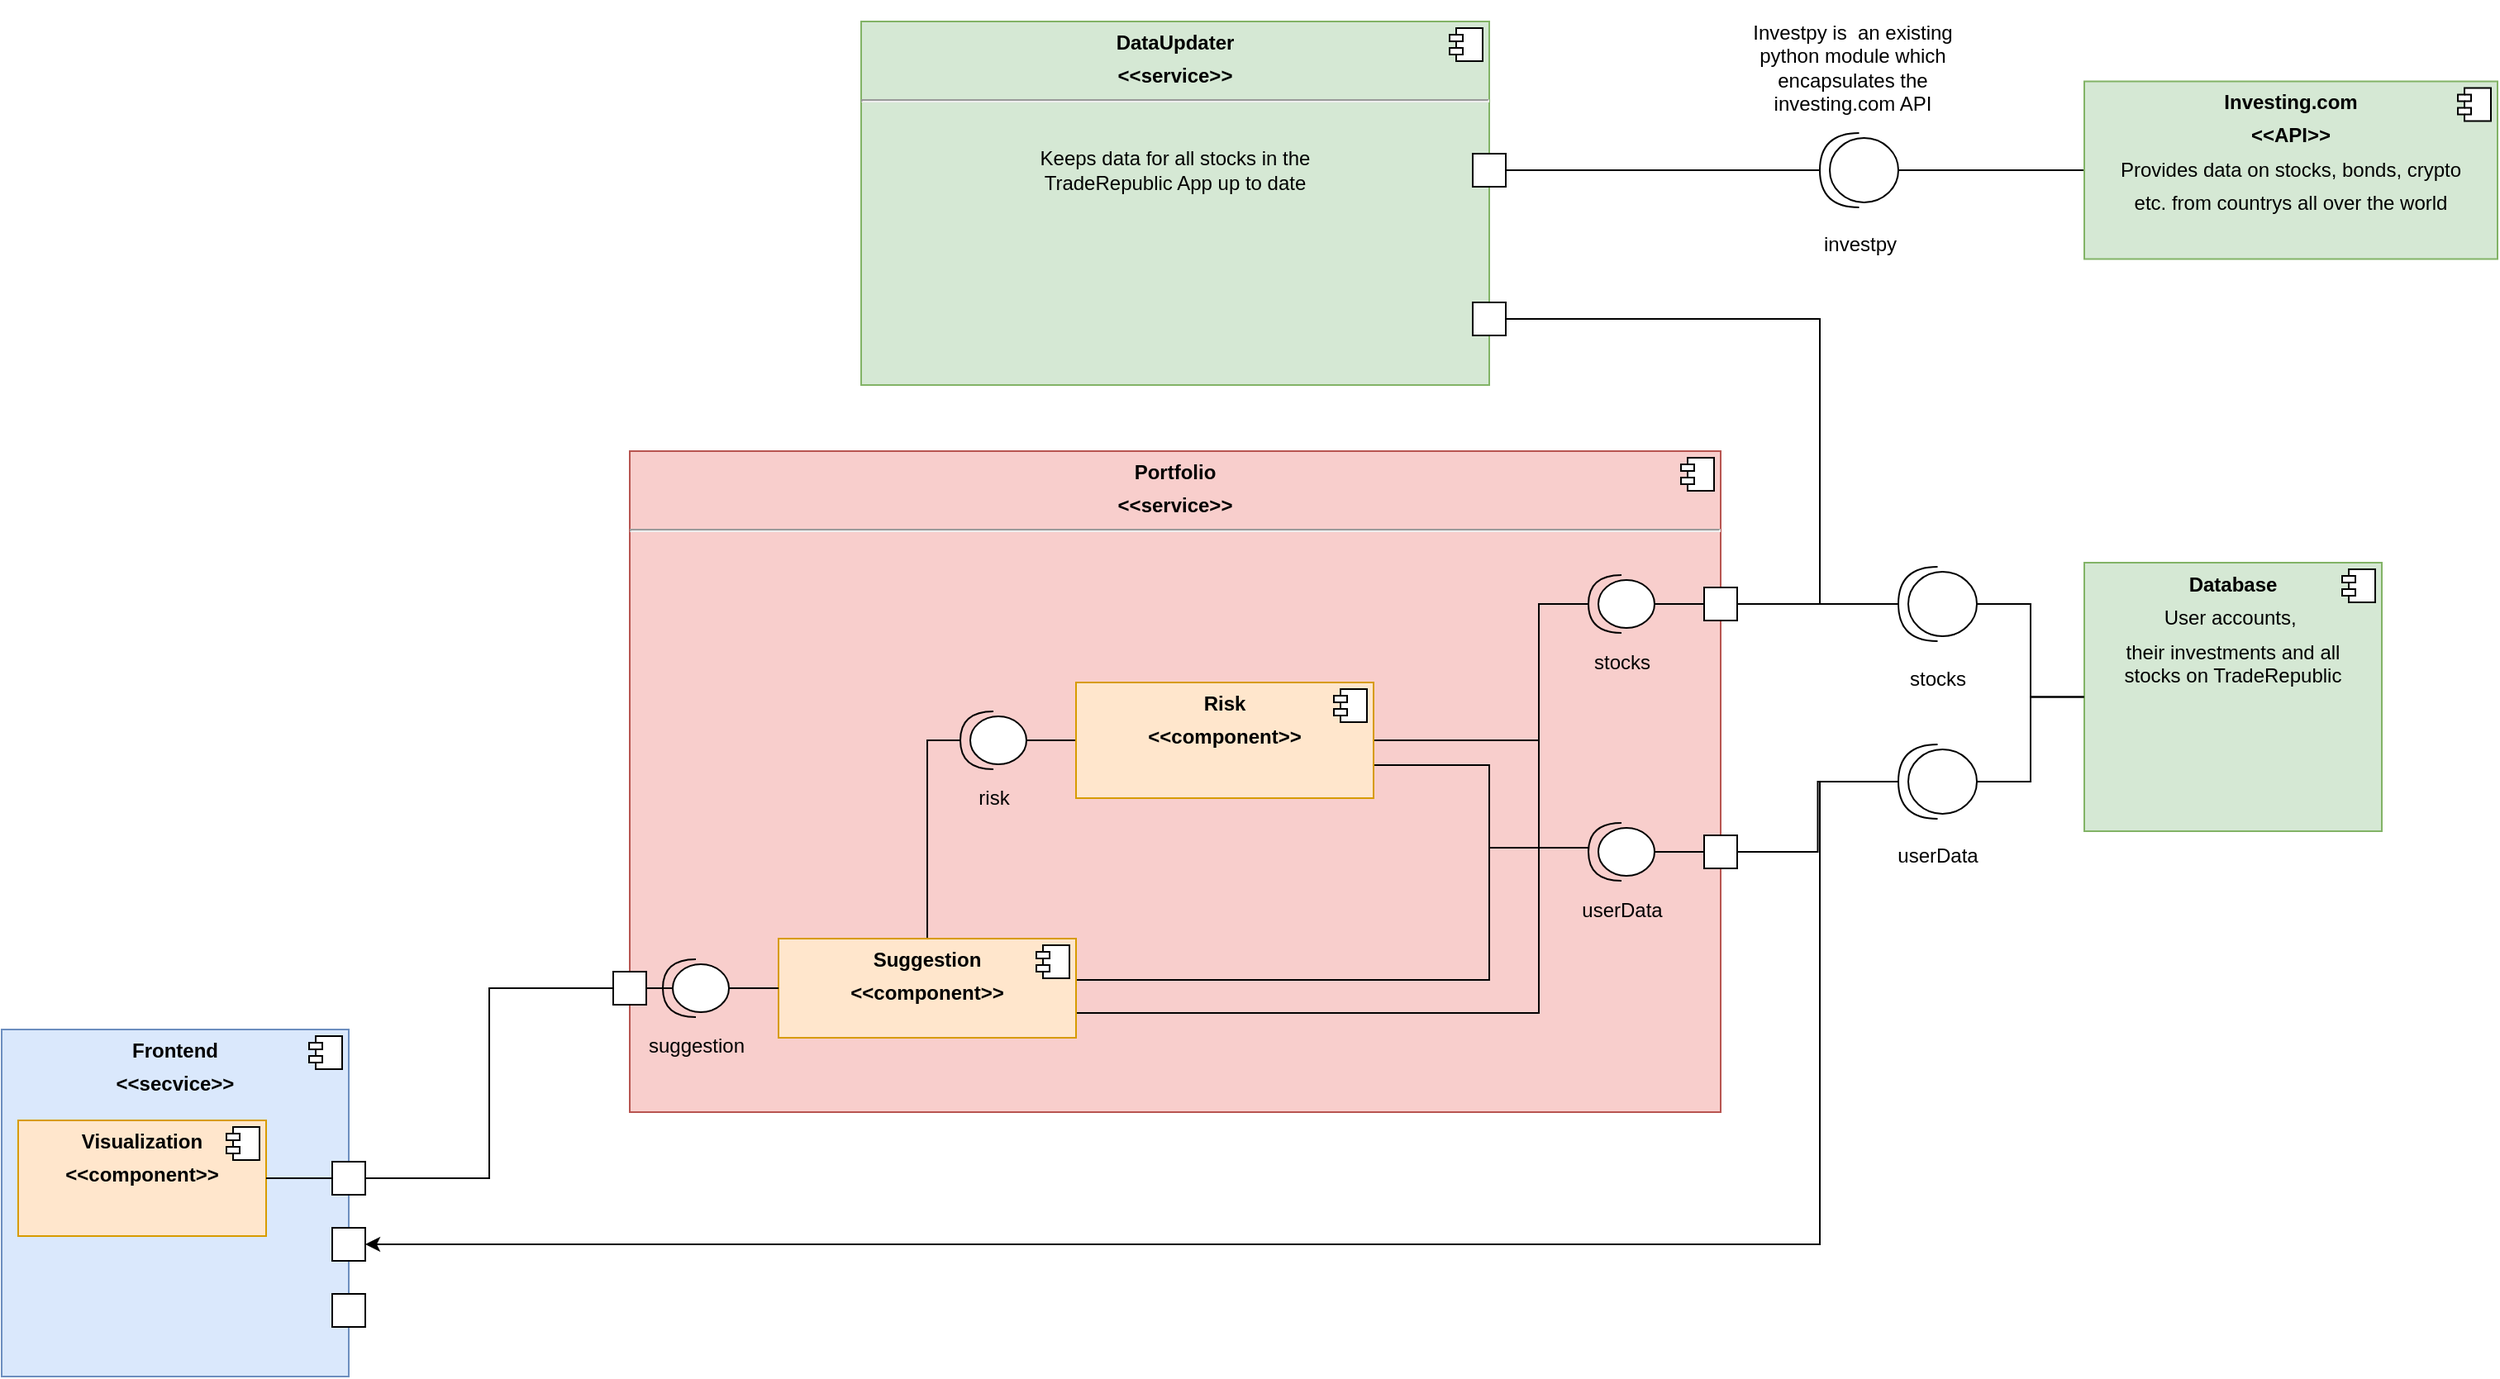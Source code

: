 <mxfile version="20.8.3" type="device"><diagram id="XekJnOto7AFZ5udOYtCO" name="Page-1"><mxGraphModel dx="1526" dy="793" grid="1" gridSize="10" guides="1" tooltips="1" connect="1" arrows="1" fold="1" page="1" pageScale="1" pageWidth="1600" pageHeight="900" math="0" shadow="0"><root><mxCell id="0"/><mxCell id="1" parent="0"/><mxCell id="bW3YsDJJUkOv9gOb6WUF-1" value="&lt;p style=&quot;margin:0px;margin-top:6px;text-align:center;&quot;&gt;&lt;b&gt;Portfolio&lt;/b&gt;&lt;/p&gt;&lt;p style=&quot;margin:0px;margin-top:6px;text-align:center;&quot;&gt;&lt;b&gt;&amp;lt;&amp;lt;service&amp;gt;&amp;gt;&lt;/b&gt;&lt;/p&gt;&lt;hr&gt;&lt;p style=&quot;margin:0px;margin-left:8px;&quot;&gt;&lt;br&gt;&lt;/p&gt;" style="align=left;overflow=fill;html=1;dropTarget=0;fillColor=#f8cecc;strokeColor=#b85450;" parent="1" vertex="1"><mxGeometry x="400" y="300" width="660" height="400" as="geometry"/></mxCell><mxCell id="bW3YsDJJUkOv9gOb6WUF-2" value="" style="shape=component;jettyWidth=8;jettyHeight=4;" parent="bW3YsDJJUkOv9gOb6WUF-1" vertex="1"><mxGeometry x="1" width="20" height="20" relative="1" as="geometry"><mxPoint x="-24" y="4" as="offset"/></mxGeometry></mxCell><mxCell id="bW3YsDJJUkOv9gOb6WUF-26" style="edgeStyle=orthogonalEdgeStyle;rounded=0;orthogonalLoop=1;jettySize=auto;html=1;entryX=0;entryY=0.5;entryDx=0;entryDy=0;entryPerimeter=0;endArrow=none;endFill=0;" parent="1" source="bW3YsDJJUkOv9gOb6WUF-4" target="bW3YsDJJUkOv9gOb6WUF-12" edge="1"><mxGeometry relative="1" as="geometry"/></mxCell><mxCell id="bW3YsDJJUkOv9gOb6WUF-4" value="&lt;p style=&quot;margin:0px;margin-top:6px;text-align:center;&quot;&gt;&lt;b&gt;Investing.com&lt;/b&gt;&lt;/p&gt;&lt;p style=&quot;margin:0px;margin-top:6px;text-align:center;&quot;&gt;&lt;b&gt;&amp;lt;&amp;lt;API&amp;gt;&amp;gt;&lt;/b&gt;&lt;/p&gt;&lt;p style=&quot;margin:0px;margin-top:6px;text-align:center;&quot;&gt;Provides data on stocks, bonds, crypto&lt;/p&gt;&lt;p style=&quot;margin:0px;margin-top:6px;text-align:center;&quot;&gt;etc. from countrys all over the world&lt;/p&gt;&lt;p style=&quot;margin:0px;margin-left:8px;&quot;&gt;&lt;br&gt;&lt;/p&gt;" style="align=left;overflow=fill;html=1;dropTarget=0;fillColor=#d5e8d4;strokeColor=#82b366;" parent="1" vertex="1"><mxGeometry x="1280" y="76.25" width="250" height="107.5" as="geometry"/></mxCell><mxCell id="bW3YsDJJUkOv9gOb6WUF-5" value="" style="shape=component;jettyWidth=8;jettyHeight=4;" parent="bW3YsDJJUkOv9gOb6WUF-4" vertex="1"><mxGeometry x="1" width="20" height="20" relative="1" as="geometry"><mxPoint x="-24" y="4" as="offset"/></mxGeometry></mxCell><mxCell id="xTNWh_9H5Di4gs_PxUzo-3" style="edgeStyle=orthogonalEdgeStyle;rounded=0;orthogonalLoop=1;jettySize=auto;html=1;entryX=1;entryY=0.5;entryDx=0;entryDy=0;endArrow=none;endFill=0;" parent="1" source="bW3YsDJJUkOv9gOb6WUF-12" target="bW3YsDJJUkOv9gOb6WUF-32" edge="1"><mxGeometry relative="1" as="geometry"/></mxCell><mxCell id="bW3YsDJJUkOv9gOb6WUF-12" value="investpy" style="shape=providedRequiredInterface;html=1;verticalLabelPosition=bottom;sketch=0;rotation=0;direction=west;" parent="1" vertex="1"><mxGeometry x="1120" y="107.5" width="47.5" height="45" as="geometry"/></mxCell><mxCell id="bW3YsDJJUkOv9gOb6WUF-15" value="&lt;p style=&quot;margin: 6px 0px 0px;&quot;&gt;&lt;b&gt;Frontend&lt;/b&gt;&lt;/p&gt;&lt;p style=&quot;margin: 6px 0px 0px;&quot;&gt;&lt;b&gt;&amp;lt;&amp;lt;secvice&amp;gt;&amp;gt;&lt;/b&gt;&lt;/p&gt;" style="align=center;overflow=fill;html=1;dropTarget=0;fillColor=#dae8fc;strokeColor=#6c8ebf;verticalAlign=middle;" parent="1" vertex="1"><mxGeometry x="20" y="650" width="210" height="210" as="geometry"/></mxCell><mxCell id="bW3YsDJJUkOv9gOb6WUF-16" value="" style="shape=component;jettyWidth=8;jettyHeight=4;" parent="bW3YsDJJUkOv9gOb6WUF-15" vertex="1"><mxGeometry x="1" width="20" height="20" relative="1" as="geometry"><mxPoint x="-24" y="4" as="offset"/></mxGeometry></mxCell><mxCell id="bW3YsDJJUkOv9gOb6WUF-25" style="edgeStyle=orthogonalEdgeStyle;rounded=0;orthogonalLoop=1;jettySize=auto;html=1;endArrow=none;endFill=0;" parent="1" source="bW3YsDJJUkOv9gOb6WUF-17" target="bW3YsDJJUkOv9gOb6WUF-24" edge="1"><mxGeometry relative="1" as="geometry"/></mxCell><mxCell id="bW3YsDJJUkOv9gOb6WUF-53" style="edgeStyle=orthogonalEdgeStyle;rounded=0;orthogonalLoop=1;jettySize=auto;html=1;entryX=1;entryY=0.5;entryDx=0;entryDy=0;entryPerimeter=0;endArrow=none;endFill=0;" parent="1" source="bW3YsDJJUkOv9gOb6WUF-17" target="bW3YsDJJUkOv9gOb6WUF-49" edge="1"><mxGeometry relative="1" as="geometry"><Array as="points"><mxPoint x="920" y="490"/><mxPoint x="920" y="540"/><mxPoint x="980" y="540"/></Array></mxGeometry></mxCell><mxCell id="bW3YsDJJUkOv9gOb6WUF-60" style="edgeStyle=orthogonalEdgeStyle;rounded=0;orthogonalLoop=1;jettySize=auto;html=1;entryX=1;entryY=0.5;entryDx=0;entryDy=0;entryPerimeter=0;endArrow=none;endFill=0;" parent="1" source="bW3YsDJJUkOv9gOb6WUF-17" target="bW3YsDJJUkOv9gOb6WUF-48" edge="1"><mxGeometry relative="1" as="geometry"><Array as="points"><mxPoint x="950" y="475"/><mxPoint x="950" y="393"/></Array></mxGeometry></mxCell><mxCell id="bW3YsDJJUkOv9gOb6WUF-17" value="&lt;p style=&quot;margin:0px;margin-top:6px;text-align:center;&quot;&gt;&lt;b&gt;Risk&lt;/b&gt;&lt;/p&gt;&lt;p style=&quot;margin:0px;margin-top:6px;text-align:center;&quot;&gt;&lt;b&gt;&amp;lt;&amp;lt;component&amp;gt;&amp;gt;&lt;/b&gt;&lt;/p&gt;" style="align=left;overflow=fill;html=1;dropTarget=0;fillColor=#ffe6cc;strokeColor=#d79b00;" parent="1" vertex="1"><mxGeometry x="670" y="440" width="180" height="70" as="geometry"/></mxCell><mxCell id="bW3YsDJJUkOv9gOb6WUF-18" value="" style="shape=component;jettyWidth=8;jettyHeight=4;" parent="bW3YsDJJUkOv9gOb6WUF-17" vertex="1"><mxGeometry x="1" width="20" height="20" relative="1" as="geometry"><mxPoint x="-24" y="4" as="offset"/></mxGeometry></mxCell><mxCell id="bW3YsDJJUkOv9gOb6WUF-19" value="&lt;p style=&quot;margin:0px;margin-top:6px;text-align:center;&quot;&gt;&lt;b&gt;Visualization&lt;/b&gt;&lt;/p&gt;&lt;p style=&quot;margin:0px;margin-top:6px;text-align:center;&quot;&gt;&lt;b&gt;&amp;lt;&amp;lt;component&amp;gt;&amp;gt;&lt;/b&gt;&lt;/p&gt;" style="align=left;overflow=fill;html=1;dropTarget=0;fillColor=#ffe6cc;strokeColor=#d79b00;" parent="1" vertex="1"><mxGeometry x="30" y="705" width="150" height="70" as="geometry"/></mxCell><mxCell id="bW3YsDJJUkOv9gOb6WUF-20" value="" style="shape=component;jettyWidth=8;jettyHeight=4;" parent="bW3YsDJJUkOv9gOb6WUF-19" vertex="1"><mxGeometry x="1" width="20" height="20" relative="1" as="geometry"><mxPoint x="-24" y="4" as="offset"/></mxGeometry></mxCell><mxCell id="bW3YsDJJUkOv9gOb6WUF-31" style="edgeStyle=orthogonalEdgeStyle;rounded=0;orthogonalLoop=1;jettySize=auto;html=1;entryX=1;entryY=0.5;entryDx=0;entryDy=0;entryPerimeter=0;endArrow=none;endFill=0;" parent="1" source="bW3YsDJJUkOv9gOb6WUF-21" target="bW3YsDJJUkOv9gOb6WUF-24" edge="1"><mxGeometry relative="1" as="geometry"/></mxCell><mxCell id="bW3YsDJJUkOv9gOb6WUF-52" style="edgeStyle=orthogonalEdgeStyle;rounded=0;orthogonalLoop=1;jettySize=auto;html=1;entryX=1;entryY=0.5;entryDx=0;entryDy=0;entryPerimeter=0;endArrow=none;endFill=0;" parent="1" source="bW3YsDJJUkOv9gOb6WUF-21" target="bW3YsDJJUkOv9gOb6WUF-49" edge="1"><mxGeometry relative="1" as="geometry"><Array as="points"><mxPoint x="920" y="620"/><mxPoint x="920" y="540"/><mxPoint x="980" y="540"/></Array></mxGeometry></mxCell><mxCell id="bW3YsDJJUkOv9gOb6WUF-59" style="edgeStyle=orthogonalEdgeStyle;rounded=0;orthogonalLoop=1;jettySize=auto;html=1;entryX=1;entryY=0.5;entryDx=0;entryDy=0;entryPerimeter=0;endArrow=none;endFill=0;" parent="1" source="bW3YsDJJUkOv9gOb6WUF-21" target="bW3YsDJJUkOv9gOb6WUF-48" edge="1"><mxGeometry relative="1" as="geometry"><Array as="points"><mxPoint x="950" y="640"/><mxPoint x="950" y="393"/></Array></mxGeometry></mxCell><mxCell id="bW3YsDJJUkOv9gOb6WUF-21" value="&lt;p style=&quot;margin:0px;margin-top:6px;text-align:center;&quot;&gt;&lt;b&gt;Suggestion&lt;/b&gt;&lt;/p&gt;&lt;p style=&quot;margin:0px;margin-top:6px;text-align:center;&quot;&gt;&lt;b&gt;&amp;lt;&amp;lt;component&amp;gt;&amp;gt;&lt;/b&gt;&lt;/p&gt;" style="align=left;overflow=fill;html=1;dropTarget=0;fillColor=#ffe6cc;strokeColor=#d79b00;" parent="1" vertex="1"><mxGeometry x="490" y="595" width="180" height="60" as="geometry"/></mxCell><mxCell id="bW3YsDJJUkOv9gOb6WUF-22" value="" style="shape=component;jettyWidth=8;jettyHeight=4;" parent="bW3YsDJJUkOv9gOb6WUF-21" vertex="1"><mxGeometry x="1" width="20" height="20" relative="1" as="geometry"><mxPoint x="-24" y="4" as="offset"/></mxGeometry></mxCell><mxCell id="bW3YsDJJUkOv9gOb6WUF-24" value="risk" style="shape=providedRequiredInterface;html=1;verticalLabelPosition=bottom;sketch=0;direction=west;" parent="1" vertex="1"><mxGeometry x="600" y="457.5" width="40" height="35" as="geometry"/></mxCell><mxCell id="bW3YsDJJUkOv9gOb6WUF-28" value="" style="whiteSpace=wrap;html=1;aspect=fixed;" parent="1" vertex="1"><mxGeometry x="1050" y="532.5" width="20" height="20" as="geometry"/></mxCell><mxCell id="xTNWh_9H5Di4gs_PxUzo-8" style="edgeStyle=orthogonalEdgeStyle;rounded=0;orthogonalLoop=1;jettySize=auto;html=1;entryX=0;entryY=0.5;entryDx=0;entryDy=0;endArrow=none;endFill=0;" parent="1" source="bW3YsDJJUkOv9gOb6WUF-41" target="bW3YsDJJUkOv9gOb6WUF-42" edge="1"><mxGeometry relative="1" as="geometry"/></mxCell><mxCell id="xTNWh_9H5Di4gs_PxUzo-10" style="edgeStyle=orthogonalEdgeStyle;rounded=0;orthogonalLoop=1;jettySize=auto;html=1;entryX=1;entryY=0.5;entryDx=0;entryDy=0;endArrow=none;endFill=0;" parent="1" source="bW3YsDJJUkOv9gOb6WUF-41" target="bW3YsDJJUkOv9gOb6WUF-28" edge="1"><mxGeometry relative="1" as="geometry"/></mxCell><mxCell id="amz2yGtAzKfgwI7JGhlE-4" style="edgeStyle=orthogonalEdgeStyle;rounded=0;orthogonalLoop=1;jettySize=auto;html=1;entryX=1;entryY=0.5;entryDx=0;entryDy=0;" edge="1" parent="1" source="bW3YsDJJUkOv9gOb6WUF-41" target="amz2yGtAzKfgwI7JGhlE-2"><mxGeometry relative="1" as="geometry"><Array as="points"><mxPoint x="1120" y="500"/><mxPoint x="1120" y="780"/></Array></mxGeometry></mxCell><mxCell id="bW3YsDJJUkOv9gOb6WUF-41" value="userData" style="shape=providedRequiredInterface;html=1;verticalLabelPosition=bottom;sketch=0;rotation=0;direction=west;" parent="1" vertex="1"><mxGeometry x="1167.5" y="477.5" width="47.5" height="45" as="geometry"/></mxCell><mxCell id="bW3YsDJJUkOv9gOb6WUF-42" value="&lt;p style=&quot;margin:0px;margin-top:6px;text-align:center;&quot;&gt;&lt;b&gt;Database&lt;/b&gt;&lt;/p&gt;&lt;p style=&quot;margin:0px;margin-top:6px;text-align:center;&quot;&gt;User accounts,&amp;nbsp;&lt;/p&gt;&lt;p style=&quot;margin:0px;margin-top:6px;text-align:center;&quot;&gt;their investments and all&lt;br&gt;stocks on TradeRepublic&lt;/p&gt;" style="align=left;overflow=fill;html=1;dropTarget=0;fillColor=#d5e8d4;strokeColor=#82b366;" parent="1" vertex="1"><mxGeometry x="1280" y="367.5" width="180" height="162.5" as="geometry"/></mxCell><mxCell id="bW3YsDJJUkOv9gOb6WUF-43" value="" style="shape=component;jettyWidth=8;jettyHeight=4;" parent="bW3YsDJJUkOv9gOb6WUF-42" vertex="1"><mxGeometry x="1" width="20" height="20" relative="1" as="geometry"><mxPoint x="-24" y="4" as="offset"/></mxGeometry></mxCell><mxCell id="bW3YsDJJUkOv9gOb6WUF-47" value="Investpy is&amp;nbsp; an existing python module which encapsulates the investing.com API" style="text;html=1;strokeColor=none;fillColor=none;align=center;verticalAlign=middle;whiteSpace=wrap;rounded=0;" parent="1" vertex="1"><mxGeometry x="1070" y="27.5" width="140" height="80" as="geometry"/></mxCell><mxCell id="xTNWh_9H5Di4gs_PxUzo-12" style="edgeStyle=orthogonalEdgeStyle;rounded=0;orthogonalLoop=1;jettySize=auto;html=1;entryX=0;entryY=0.5;entryDx=0;entryDy=0;endArrow=none;endFill=0;" parent="1" source="bW3YsDJJUkOv9gOb6WUF-48" target="xTNWh_9H5Di4gs_PxUzo-5" edge="1"><mxGeometry relative="1" as="geometry"/></mxCell><mxCell id="bW3YsDJJUkOv9gOb6WUF-48" value="stocks" style="shape=providedRequiredInterface;html=1;verticalLabelPosition=bottom;sketch=0;direction=west;" parent="1" vertex="1"><mxGeometry x="980" y="375" width="40" height="35" as="geometry"/></mxCell><mxCell id="bW3YsDJJUkOv9gOb6WUF-51" style="edgeStyle=orthogonalEdgeStyle;rounded=0;orthogonalLoop=1;jettySize=auto;html=1;entryX=0;entryY=0.5;entryDx=0;entryDy=0;endArrow=none;endFill=0;" parent="1" source="bW3YsDJJUkOv9gOb6WUF-49" target="bW3YsDJJUkOv9gOb6WUF-28" edge="1"><mxGeometry relative="1" as="geometry"/></mxCell><mxCell id="bW3YsDJJUkOv9gOb6WUF-49" value="userData" style="shape=providedRequiredInterface;html=1;verticalLabelPosition=bottom;sketch=0;direction=west;" parent="1" vertex="1"><mxGeometry x="980" y="525" width="40" height="35" as="geometry"/></mxCell><mxCell id="bW3YsDJJUkOv9gOb6WUF-64" style="edgeStyle=orthogonalEdgeStyle;rounded=0;orthogonalLoop=1;jettySize=auto;html=1;entryX=0;entryY=0.5;entryDx=0;entryDy=0;endArrow=none;endFill=0;" parent="1" source="bW3YsDJJUkOv9gOb6WUF-63" target="bW3YsDJJUkOv9gOb6WUF-21" edge="1"><mxGeometry relative="1" as="geometry"/></mxCell><mxCell id="bW3YsDJJUkOv9gOb6WUF-70" style="edgeStyle=orthogonalEdgeStyle;rounded=0;orthogonalLoop=1;jettySize=auto;html=1;entryX=1;entryY=0.5;entryDx=0;entryDy=0;endArrow=none;endFill=0;" parent="1" source="bW3YsDJJUkOv9gOb6WUF-63" target="bW3YsDJJUkOv9gOb6WUF-68" edge="1"><mxGeometry relative="1" as="geometry"/></mxCell><mxCell id="bW3YsDJJUkOv9gOb6WUF-63" value="suggestion" style="shape=providedRequiredInterface;html=1;verticalLabelPosition=bottom;sketch=0;direction=west;" parent="1" vertex="1"><mxGeometry x="420" y="607.5" width="40" height="35" as="geometry"/></mxCell><mxCell id="bW3YsDJJUkOv9gOb6WUF-72" style="edgeStyle=orthogonalEdgeStyle;rounded=0;orthogonalLoop=1;jettySize=auto;html=1;endArrow=none;endFill=0;entryX=1;entryY=0.5;entryDx=0;entryDy=0;" parent="1" source="bW3YsDJJUkOv9gOb6WUF-68" target="Dr6RVf05P1MZ6P2fXQMH-4" edge="1"><mxGeometry relative="1" as="geometry"><mxPoint x="310" y="420" as="targetPoint"/></mxGeometry></mxCell><mxCell id="bW3YsDJJUkOv9gOb6WUF-68" value="" style="whiteSpace=wrap;html=1;aspect=fixed;" parent="1" vertex="1"><mxGeometry x="390" y="615" width="20" height="20" as="geometry"/></mxCell><mxCell id="Dr6RVf05P1MZ6P2fXQMH-6" style="edgeStyle=orthogonalEdgeStyle;rounded=0;orthogonalLoop=1;jettySize=auto;html=1;endArrow=none;endFill=0;" parent="1" source="Dr6RVf05P1MZ6P2fXQMH-4" target="bW3YsDJJUkOv9gOb6WUF-19" edge="1"><mxGeometry relative="1" as="geometry"/></mxCell><mxCell id="Dr6RVf05P1MZ6P2fXQMH-4" value="" style="whiteSpace=wrap;html=1;aspect=fixed;" parent="1" vertex="1"><mxGeometry x="220" y="730" width="20" height="20" as="geometry"/></mxCell><mxCell id="xTNWh_9H5Di4gs_PxUzo-1" value="&lt;p style=&quot;margin:0px;margin-top:6px;text-align:center;&quot;&gt;&lt;b&gt;DataUpdater&lt;/b&gt;&lt;/p&gt;&lt;p style=&quot;margin:0px;margin-top:6px;text-align:center;&quot;&gt;&lt;b&gt;&amp;lt;&amp;lt;service&amp;gt;&amp;gt;&lt;/b&gt;&lt;/p&gt;&lt;hr&gt;&lt;p style=&quot;margin:0px;margin-left:8px;&quot;&gt;&lt;br&gt;&lt;/p&gt;" style="align=left;overflow=fill;html=1;dropTarget=0;fillColor=#d5e8d4;strokeColor=#82b366;" parent="1" vertex="1"><mxGeometry x="540" y="40" width="380" height="220" as="geometry"/></mxCell><mxCell id="xTNWh_9H5Di4gs_PxUzo-2" value="" style="shape=component;jettyWidth=8;jettyHeight=4;" parent="xTNWh_9H5Di4gs_PxUzo-1" vertex="1"><mxGeometry x="1" width="20" height="20" relative="1" as="geometry"><mxPoint x="-24" y="4" as="offset"/></mxGeometry></mxCell><mxCell id="bW3YsDJJUkOv9gOb6WUF-32" value="" style="whiteSpace=wrap;html=1;aspect=fixed;" parent="1" vertex="1"><mxGeometry x="910" y="120" width="20" height="20" as="geometry"/></mxCell><mxCell id="xTNWh_9H5Di4gs_PxUzo-5" value="" style="whiteSpace=wrap;html=1;aspect=fixed;" parent="1" vertex="1"><mxGeometry x="1050" y="382.5" width="20" height="20" as="geometry"/></mxCell><mxCell id="xTNWh_9H5Di4gs_PxUzo-7" style="edgeStyle=orthogonalEdgeStyle;rounded=0;orthogonalLoop=1;jettySize=auto;html=1;endArrow=none;endFill=0;" parent="1" source="xTNWh_9H5Di4gs_PxUzo-6" target="bW3YsDJJUkOv9gOb6WUF-42" edge="1"><mxGeometry relative="1" as="geometry"/></mxCell><mxCell id="xTNWh_9H5Di4gs_PxUzo-9" style="edgeStyle=orthogonalEdgeStyle;rounded=0;orthogonalLoop=1;jettySize=auto;html=1;entryX=1;entryY=0.5;entryDx=0;entryDy=0;endArrow=none;endFill=0;" parent="1" source="xTNWh_9H5Di4gs_PxUzo-6" target="xTNWh_9H5Di4gs_PxUzo-5" edge="1"><mxGeometry relative="1" as="geometry"/></mxCell><mxCell id="xTNWh_9H5Di4gs_PxUzo-15" style="edgeStyle=orthogonalEdgeStyle;rounded=0;orthogonalLoop=1;jettySize=auto;html=1;entryX=1;entryY=0.5;entryDx=0;entryDy=0;endArrow=none;endFill=0;" parent="1" source="xTNWh_9H5Di4gs_PxUzo-6" target="xTNWh_9H5Di4gs_PxUzo-13" edge="1"><mxGeometry relative="1" as="geometry"><Array as="points"><mxPoint x="1120" y="392"/><mxPoint x="1120" y="220"/></Array></mxGeometry></mxCell><mxCell id="xTNWh_9H5Di4gs_PxUzo-6" value="stocks" style="shape=providedRequiredInterface;html=1;verticalLabelPosition=bottom;sketch=0;rotation=0;direction=west;" parent="1" vertex="1"><mxGeometry x="1167.5" y="370" width="47.5" height="45" as="geometry"/></mxCell><mxCell id="xTNWh_9H5Di4gs_PxUzo-13" value="" style="whiteSpace=wrap;html=1;aspect=fixed;" parent="1" vertex="1"><mxGeometry x="910" y="210" width="20" height="20" as="geometry"/></mxCell><mxCell id="xTNWh_9H5Di4gs_PxUzo-16" value="Keeps data for all stocks in the TradeRepublic App up to date" style="text;html=1;strokeColor=none;fillColor=none;align=center;verticalAlign=middle;whiteSpace=wrap;rounded=0;" parent="1" vertex="1"><mxGeometry x="640" y="115" width="180" height="30" as="geometry"/></mxCell><mxCell id="amz2yGtAzKfgwI7JGhlE-2" value="" style="whiteSpace=wrap;html=1;aspect=fixed;" vertex="1" parent="1"><mxGeometry x="220" y="770" width="20" height="20" as="geometry"/></mxCell><mxCell id="amz2yGtAzKfgwI7JGhlE-3" value="" style="whiteSpace=wrap;html=1;aspect=fixed;" vertex="1" parent="1"><mxGeometry x="220" y="810" width="20" height="20" as="geometry"/></mxCell></root></mxGraphModel></diagram></mxfile>